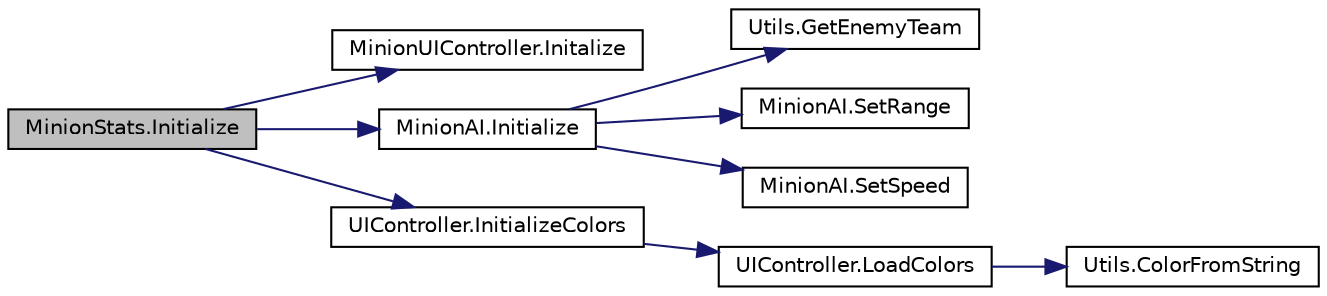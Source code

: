 digraph "MinionStats.Initialize"
{
 // INTERACTIVE_SVG=YES
 // LATEX_PDF_SIZE
  edge [fontname="Helvetica",fontsize="10",labelfontname="Helvetica",labelfontsize="10"];
  node [fontname="Helvetica",fontsize="10",shape=record];
  rankdir="LR";
  Node1 [label="MinionStats.Initialize",height=0.2,width=0.4,color="black", fillcolor="grey75", style="filled", fontcolor="black",tooltip=" "];
  Node1 -> Node2 [color="midnightblue",fontsize="10",style="solid",fontname="Helvetica"];
  Node2 [label="MinionUIController.Initalize",height=0.2,width=0.4,color="black", fillcolor="white", style="filled",URL="$class_minion_u_i_controller.html#ab78a1deb8df96e5afb81f12b3732b5f0",tooltip=" "];
  Node1 -> Node3 [color="midnightblue",fontsize="10",style="solid",fontname="Helvetica"];
  Node3 [label="MinionAI.Initialize",height=0.2,width=0.4,color="black", fillcolor="white", style="filled",URL="$class_minion_a_i.html#a174b746b62e9b80b1e59edbbd8a309ff",tooltip=" "];
  Node3 -> Node4 [color="midnightblue",fontsize="10",style="solid",fontname="Helvetica"];
  Node4 [label="Utils.GetEnemyTeam",height=0.2,width=0.4,color="black", fillcolor="white", style="filled",URL="$class_utils.html#a6ac07f202eb5cc4bf2322b73d1196f90",tooltip="Returns the enemy Team of the passed one."];
  Node3 -> Node5 [color="midnightblue",fontsize="10",style="solid",fontname="Helvetica"];
  Node5 [label="MinionAI.SetRange",height=0.2,width=0.4,color="black", fillcolor="white", style="filled",URL="$class_minion_a_i.html#ac52b368d1ec72545ac0c0a4708c1c155",tooltip=" "];
  Node3 -> Node6 [color="midnightblue",fontsize="10",style="solid",fontname="Helvetica"];
  Node6 [label="MinionAI.SetSpeed",height=0.2,width=0.4,color="black", fillcolor="white", style="filled",URL="$class_minion_a_i.html#a84c1cea7268781a3cafec4135d94df5c",tooltip=" "];
  Node1 -> Node7 [color="midnightblue",fontsize="10",style="solid",fontname="Helvetica"];
  Node7 [label="UIController.InitializeColors",height=0.2,width=0.4,color="black", fillcolor="white", style="filled",URL="$class_u_i_controller.html#a5f4c8564677f50adca215a4c91020c5c",tooltip=" "];
  Node7 -> Node8 [color="midnightblue",fontsize="10",style="solid",fontname="Helvetica"];
  Node8 [label="UIController.LoadColors",height=0.2,width=0.4,color="black", fillcolor="white", style="filled",URL="$class_u_i_controller.html#a25efcf4c19f58682359f159ebe68cd61",tooltip="Loads all the necessary colors for all the dynamic UIs in the game"];
  Node8 -> Node9 [color="midnightblue",fontsize="10",style="solid",fontname="Helvetica"];
  Node9 [label="Utils.ColorFromString",height=0.2,width=0.4,color="black", fillcolor="white", style="filled",URL="$class_utils.html#ab9e5182f0bed89c77ffe578768c9c8c2",tooltip="Pass a hex string and you get the Color."];
}
